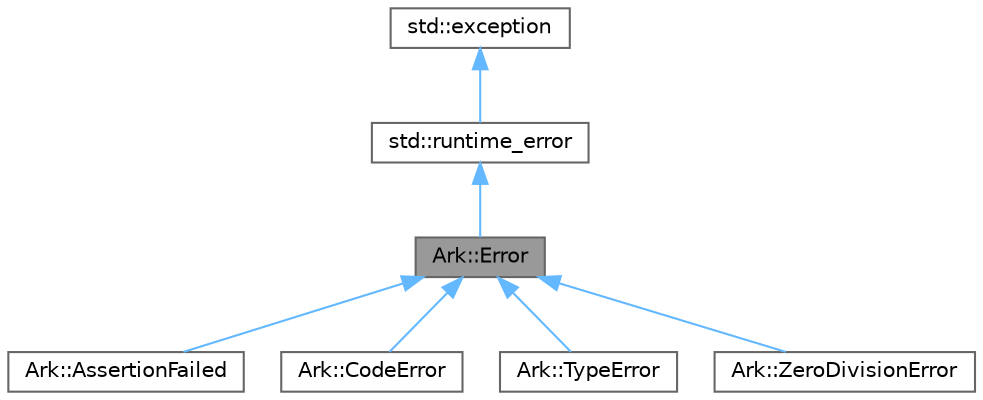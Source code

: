digraph "Ark::Error"
{
 // INTERACTIVE_SVG=YES
 // LATEX_PDF_SIZE
  bgcolor="transparent";
  edge [fontname=Helvetica,fontsize=10,labelfontname=Helvetica,labelfontsize=10];
  node [fontname=Helvetica,fontsize=10,shape=box,height=0.2,width=0.4];
  Node1 [id="Node000001",label="Ark::Error",height=0.2,width=0.4,color="gray40", fillcolor="grey60", style="filled", fontcolor="black",tooltip=" "];
  Node2 -> Node1 [id="edge1_Node000001_Node000002",dir="back",color="steelblue1",style="solid",tooltip=" "];
  Node2 [id="Node000002",label="std::runtime_error",height=0.2,width=0.4,color="gray40", fillcolor="white", style="filled",tooltip=" "];
  Node3 -> Node2 [id="edge2_Node000002_Node000003",dir="back",color="steelblue1",style="solid",tooltip=" "];
  Node3 [id="Node000003",label="std::exception",height=0.2,width=0.4,color="gray40", fillcolor="white", style="filled",tooltip=" "];
  Node1 -> Node4 [id="edge3_Node000001_Node000004",dir="back",color="steelblue1",style="solid",tooltip=" "];
  Node4 [id="Node000004",label="Ark::AssertionFailed",height=0.2,width=0.4,color="gray40", fillcolor="white", style="filled",URL="$d3/df9/classArk_1_1AssertionFailed.html",tooltip="An assertion error, only triggered from ArkScript code through (assert expr error-message)"];
  Node1 -> Node5 [id="edge4_Node000001_Node000005",dir="back",color="steelblue1",style="solid",tooltip=" "];
  Node5 [id="Node000005",label="Ark::CodeError",height=0.2,width=0.4,color="gray40", fillcolor="white", style="filled",URL="$d4/d0b/structArk_1_1CodeError.html",tooltip="CodeError thrown by the compiler (parser, macro processor, optimizer, and compiler itself)"];
  Node1 -> Node6 [id="edge5_Node000001_Node000006",dir="back",color="steelblue1",style="solid",tooltip=" "];
  Node6 [id="Node000006",label="Ark::TypeError",height=0.2,width=0.4,color="gray40", fillcolor="white", style="filled",URL="$d2/d26/classArk_1_1TypeError.html",tooltip="A type error triggered when types don't match."];
  Node1 -> Node7 [id="edge6_Node000001_Node000007",dir="back",color="steelblue1",style="solid",tooltip=" "];
  Node7 [id="Node000007",label="Ark::ZeroDivisionError",height=0.2,width=0.4,color="gray40", fillcolor="white", style="filled",URL="$da/d18/classArk_1_1ZeroDivisionError.html",tooltip="A special zero division error triggered when a number is divided by 0."];
}
